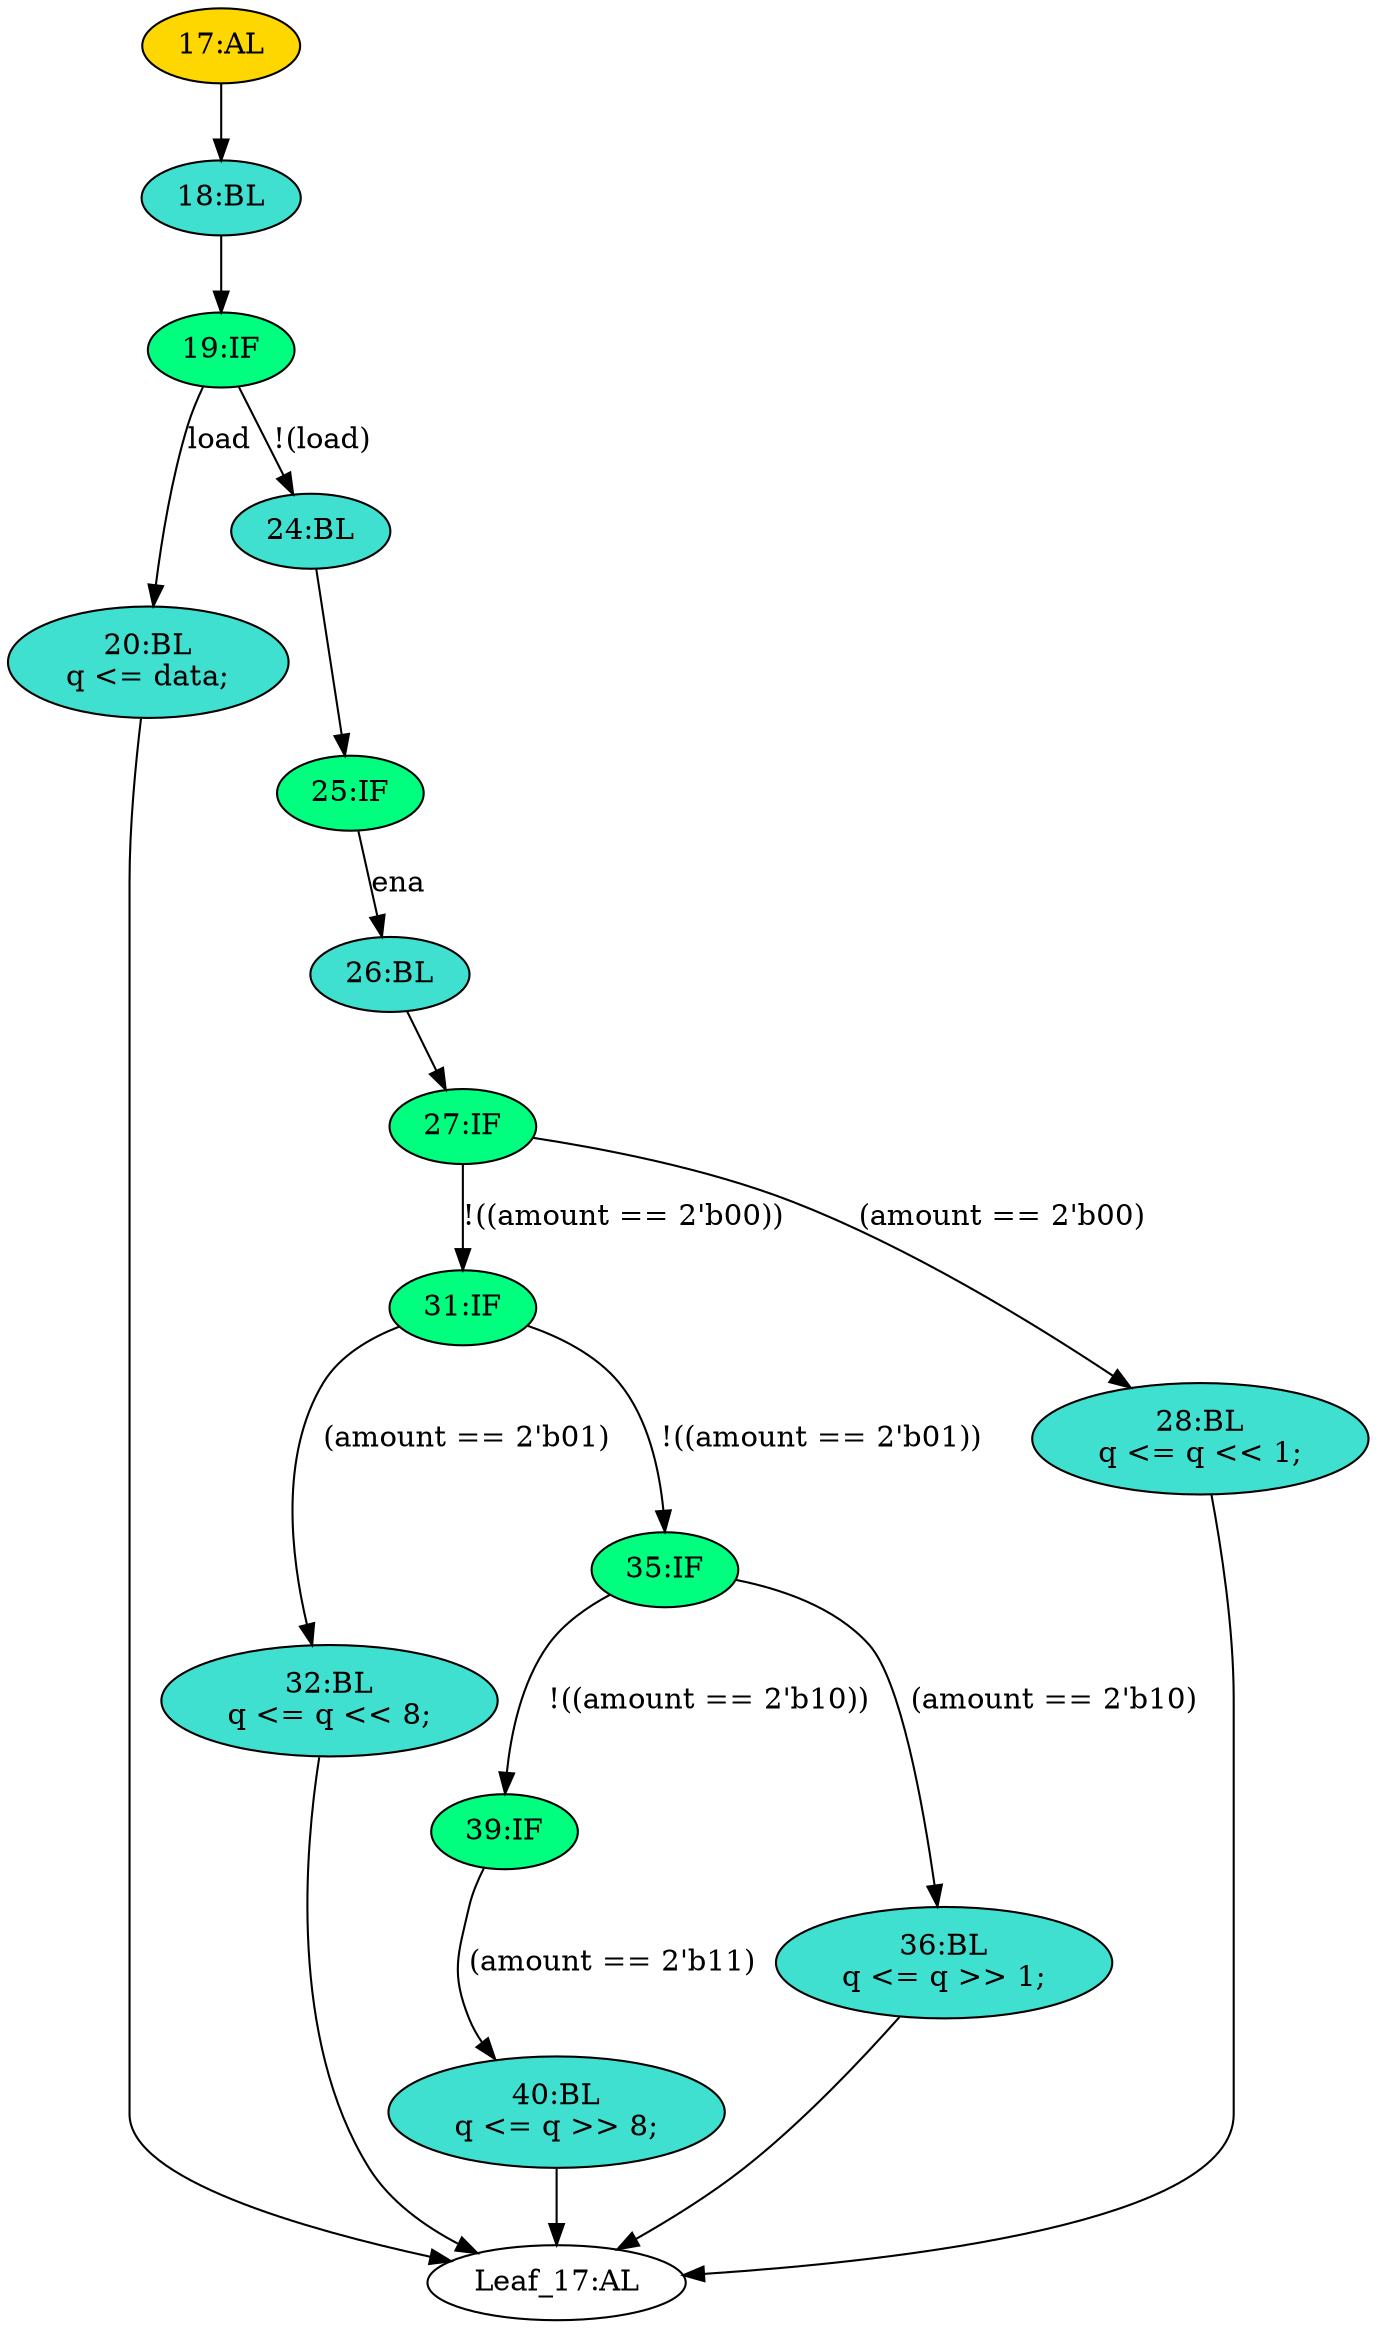 strict digraph "" {
	node [label="\N"];
	"17:AL"	[ast="<pyverilog.vparser.ast.Always object at 0x7f50aa163b50>",
		clk_sens=True,
		fillcolor=gold,
		label="17:AL",
		sens="['clk']",
		statements="[]",
		style=filled,
		typ=Always,
		use_var="['load', 'ena', 'amount', 'data', 'q']"];
	"18:BL"	[ast="<pyverilog.vparser.ast.Block object at 0x7f50aa163d10>",
		fillcolor=turquoise,
		label="18:BL",
		statements="[]",
		style=filled,
		typ=Block];
	"17:AL" -> "18:BL"	[cond="[]",
		lineno=None];
	"40:BL"	[ast="<pyverilog.vparser.ast.Block object at 0x7f50aa163fd0>",
		fillcolor=turquoise,
		label="40:BL
q <= q >> 8;",
		statements="[<pyverilog.vparser.ast.NonblockingSubstitution object at 0x7f50a9cb0050>]",
		style=filled,
		typ=Block];
	"Leaf_17:AL"	[def_var="['q']",
		label="Leaf_17:AL"];
	"40:BL" -> "Leaf_17:AL"	[cond="[]",
		lineno=None];
	"27:IF"	[ast="<pyverilog.vparser.ast.IfStatement object at 0x7f50aa163ed0>",
		fillcolor=springgreen,
		label="27:IF",
		statements="[]",
		style=filled,
		typ=IfStatement];
	"31:IF"	[ast="<pyverilog.vparser.ast.IfStatement object at 0x7f50aa163f10>",
		fillcolor=springgreen,
		label="31:IF",
		statements="[]",
		style=filled,
		typ=IfStatement];
	"27:IF" -> "31:IF"	[cond="['amount']",
		label="!((amount == 2'b00))",
		lineno=27];
	"28:BL"	[ast="<pyverilog.vparser.ast.Block object at 0x7f50a9cb0910>",
		fillcolor=turquoise,
		label="28:BL
q <= q << 1;",
		statements="[<pyverilog.vparser.ast.NonblockingSubstitution object at 0x7f50a9cb0950>]",
		style=filled,
		typ=Block];
	"27:IF" -> "28:BL"	[cond="['amount']",
		label="(amount == 2'b00)",
		lineno=27];
	"20:BL"	[ast="<pyverilog.vparser.ast.Block object at 0x7f50a9cb0cd0>",
		fillcolor=turquoise,
		label="20:BL
q <= data;",
		statements="[<pyverilog.vparser.ast.NonblockingSubstitution object at 0x7f50a9cb0d10>]",
		style=filled,
		typ=Block];
	"20:BL" -> "Leaf_17:AL"	[cond="[]",
		lineno=None];
	"24:BL"	[ast="<pyverilog.vparser.ast.Block object at 0x7f50aa163dd0>",
		fillcolor=turquoise,
		label="24:BL",
		statements="[]",
		style=filled,
		typ=Block];
	"25:IF"	[ast="<pyverilog.vparser.ast.IfStatement object at 0x7f50aa163e10>",
		fillcolor=springgreen,
		label="25:IF",
		statements="[]",
		style=filled,
		typ=IfStatement];
	"24:BL" -> "25:IF"	[cond="[]",
		lineno=None];
	"19:IF"	[ast="<pyverilog.vparser.ast.IfStatement object at 0x7f50aa163d50>",
		fillcolor=springgreen,
		label="19:IF",
		statements="[]",
		style=filled,
		typ=IfStatement];
	"19:IF" -> "20:BL"	[cond="['load']",
		label=load,
		lineno=19];
	"19:IF" -> "24:BL"	[cond="['load']",
		label="!(load)",
		lineno=19];
	"26:BL"	[ast="<pyverilog.vparser.ast.Block object at 0x7f50aa163e90>",
		fillcolor=turquoise,
		label="26:BL",
		statements="[]",
		style=filled,
		typ=Block];
	"26:BL" -> "27:IF"	[cond="[]",
		lineno=None];
	"32:BL"	[ast="<pyverilog.vparser.ast.Block object at 0x7f50a9cb0610>",
		fillcolor=turquoise,
		label="32:BL
q <= q << 8;",
		statements="[<pyverilog.vparser.ast.NonblockingSubstitution object at 0x7f50a9cb0650>]",
		style=filled,
		typ=Block];
	"31:IF" -> "32:BL"	[cond="['amount']",
		label="(amount == 2'b01)",
		lineno=31];
	"35:IF"	[ast="<pyverilog.vparser.ast.IfStatement object at 0x7f50aa163f50>",
		fillcolor=springgreen,
		label="35:IF",
		statements="[]",
		style=filled,
		typ=IfStatement];
	"31:IF" -> "35:IF"	[cond="['amount']",
		label="!((amount == 2'b01))",
		lineno=31];
	"32:BL" -> "Leaf_17:AL"	[cond="[]",
		lineno=None];
	"18:BL" -> "19:IF"	[cond="[]",
		lineno=None];
	"25:IF" -> "26:BL"	[cond="['ena']",
		label=ena,
		lineno=25];
	"39:IF"	[ast="<pyverilog.vparser.ast.IfStatement object at 0x7f50aa163f90>",
		fillcolor=springgreen,
		label="39:IF",
		statements="[]",
		style=filled,
		typ=IfStatement];
	"39:IF" -> "40:BL"	[cond="['amount']",
		label="(amount == 2'b11)",
		lineno=39];
	"35:IF" -> "39:IF"	[cond="['amount']",
		label="!((amount == 2'b10))",
		lineno=35];
	"36:BL"	[ast="<pyverilog.vparser.ast.Block object at 0x7f50a9cb0310>",
		fillcolor=turquoise,
		label="36:BL
q <= q >> 1;",
		statements="[<pyverilog.vparser.ast.NonblockingSubstitution object at 0x7f50a9cb0350>]",
		style=filled,
		typ=Block];
	"35:IF" -> "36:BL"	[cond="['amount']",
		label="(amount == 2'b10)",
		lineno=35];
	"36:BL" -> "Leaf_17:AL"	[cond="[]",
		lineno=None];
	"28:BL" -> "Leaf_17:AL"	[cond="[]",
		lineno=None];
}
